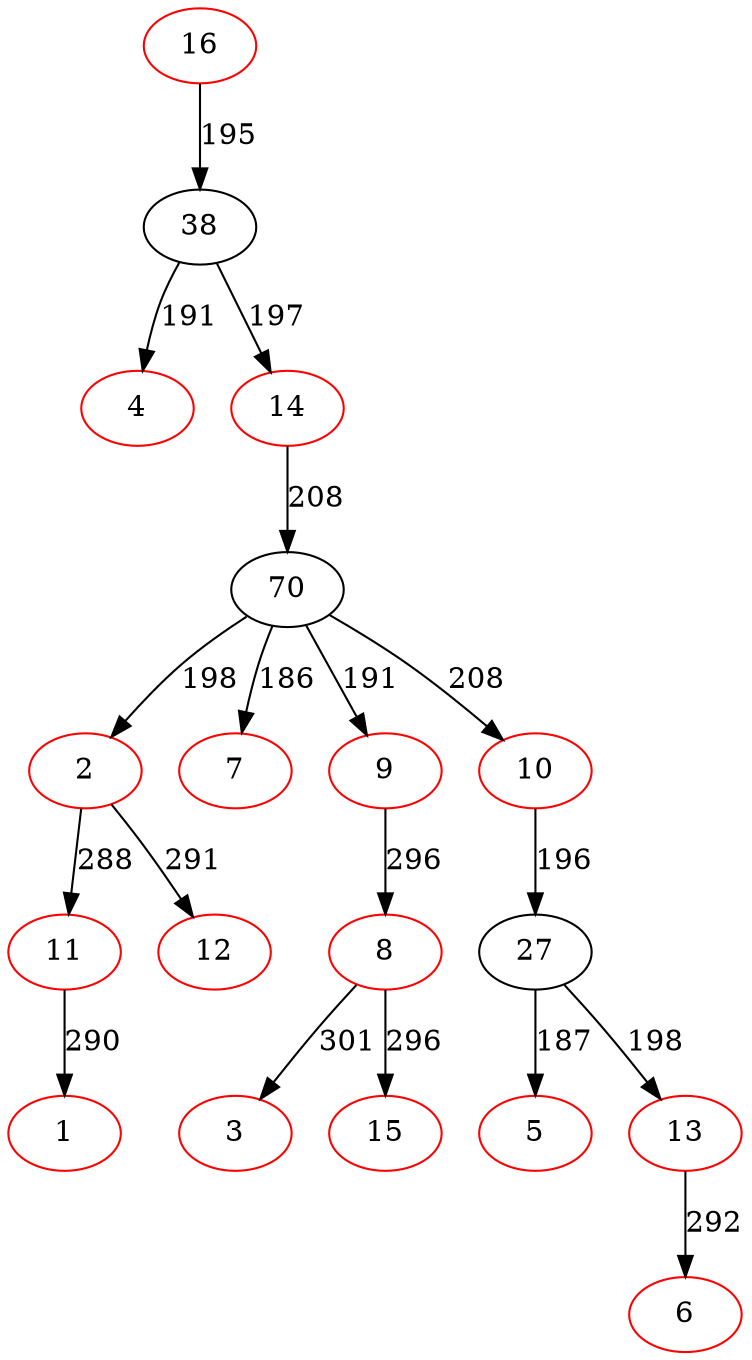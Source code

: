 digraph {
16[color=red]
38[color=black]
4[color=red]
38->4[label=191]
14[color=red]
70[color=black]
2[color=red]
11[color=red]
1[color=red]
11->1[label=290]
2->11[label=288]
12[color=red]
2->12[label=291]
70->2[label=198]
7[color=red]
70->7[label=186]
9[color=red]
8[color=red]
3[color=red]
8->3[label=301]
15[color=red]
8->15[label=296]
9->8[label=296]
70->9[label=191]
10[color=red]
27[color=black]
5[color=red]
27->5[label=187]
13[color=red]
6[color=red]
13->6[label=292]
27->13[label=198]
10->27[label=196]
70->10[label=208]
14->70[label=208]
38->14[label=197]
16->38[label=195]
}